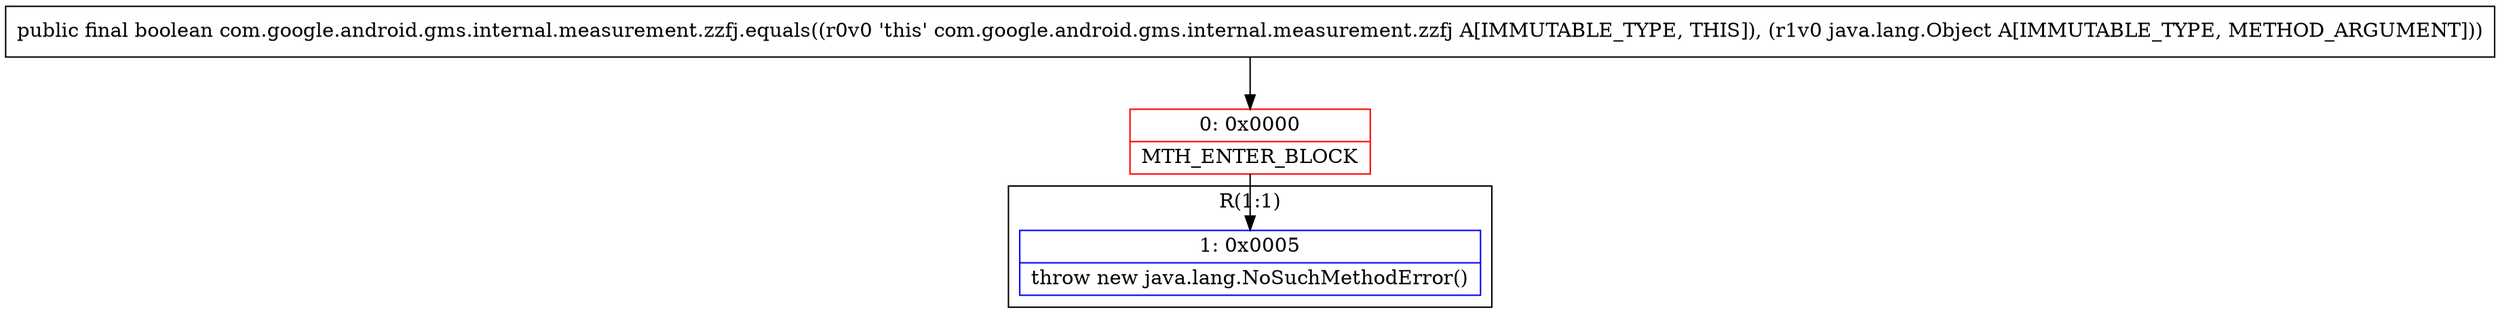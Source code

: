 digraph "CFG forcom.google.android.gms.internal.measurement.zzfj.equals(Ljava\/lang\/Object;)Z" {
subgraph cluster_Region_465292474 {
label = "R(1:1)";
node [shape=record,color=blue];
Node_1 [shape=record,label="{1\:\ 0x0005|throw new java.lang.NoSuchMethodError()\l}"];
}
Node_0 [shape=record,color=red,label="{0\:\ 0x0000|MTH_ENTER_BLOCK\l}"];
MethodNode[shape=record,label="{public final boolean com.google.android.gms.internal.measurement.zzfj.equals((r0v0 'this' com.google.android.gms.internal.measurement.zzfj A[IMMUTABLE_TYPE, THIS]), (r1v0 java.lang.Object A[IMMUTABLE_TYPE, METHOD_ARGUMENT])) }"];
MethodNode -> Node_0;
Node_0 -> Node_1;
}

